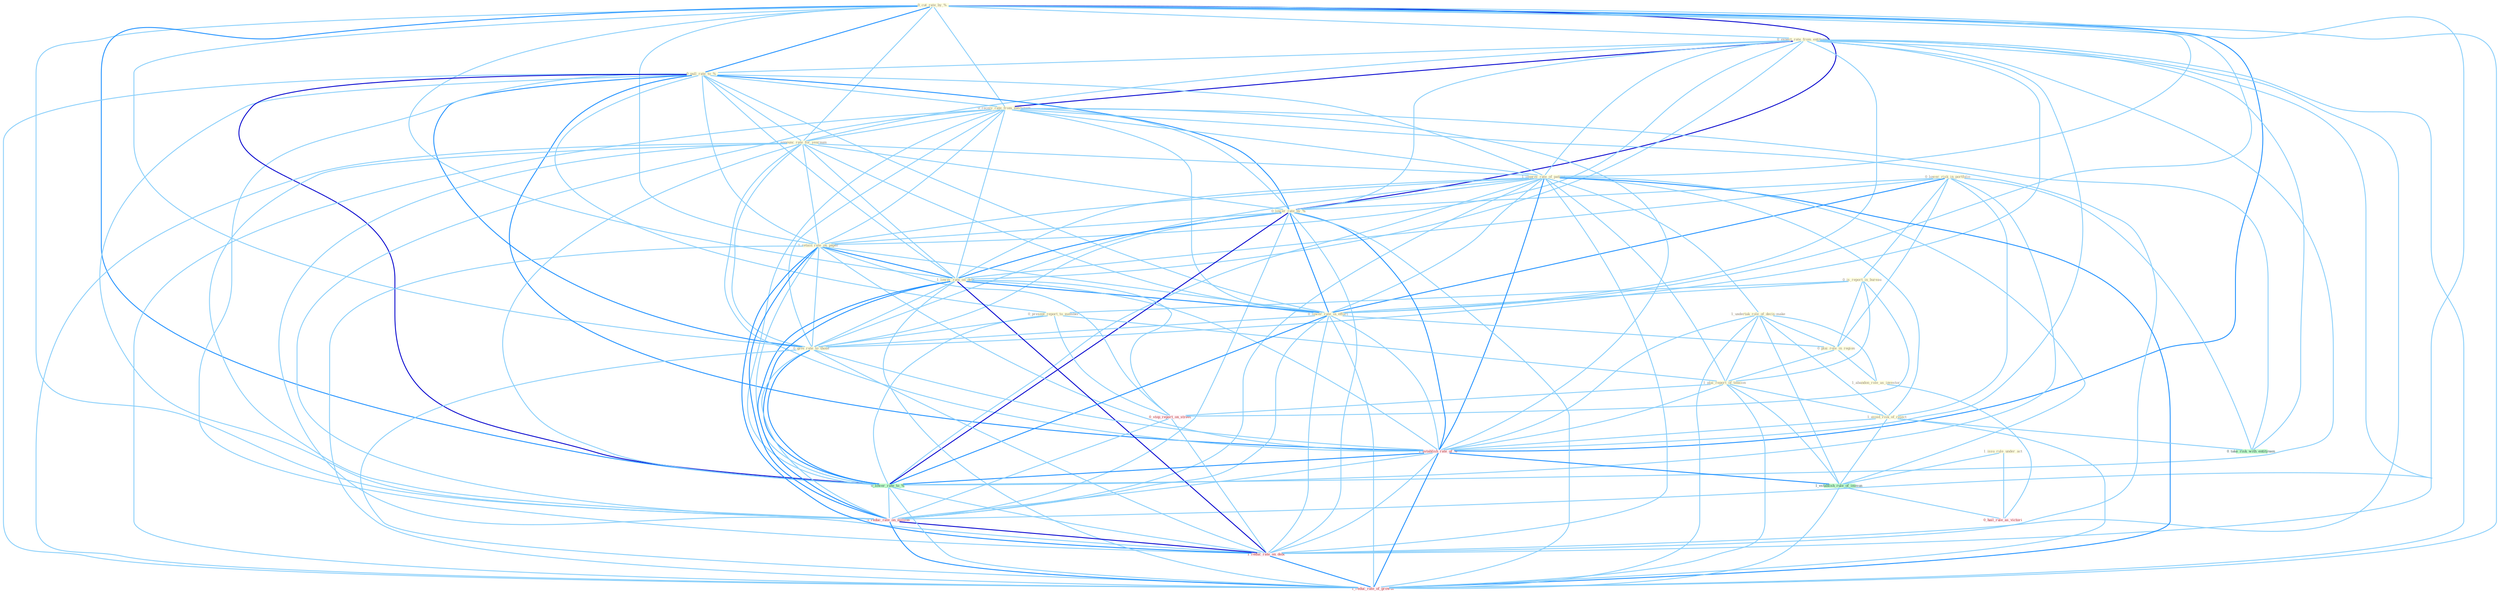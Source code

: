 Graph G{ 
    node
    [shape=polygon,style=filled,width=.5,height=.06,color="#BDFCC9",fixedsize=true,fontsize=4,
    fontcolor="#2f4f4f"];
    {node
    [color="#ffffe0", fontcolor="#8b7d6b"] "0_cut_rate_by_% " "0_expect_rate_from_entitynam " "0_lower_risk_in_portfolio " "0_pull_rate_to_% " "0_receiv_rate_from_entitynam " "0_is_report_in_bureau " "1_announc_rate_for_yearnum " "1_improv_rate_of_patient " "0_lower_rate_by_% " "1_retain_rate_on_paper " "0_present_report_to_member " "1_undertak_role_of_decis-make " "1_lower_rate_on_debt " "1_issu_rule_under_act " "0_lower_rate_in_effort " "0_plai_role_in_region " "1_plai_report_of_tension " "1_abandon_role_as_investor " "0_give_rate_to_those " "1_avoid_risk_of_reject "}
{node [color="#fff0f5", fontcolor="#b22222"] "1_establish_rate_of_% " "0_stop_report_on_street " "0_hail_rule_as_victori " "1_reduc_rate_on_million " "1_reduc_rate_on_debt " "1_reduc_rate_of_growth "}
edge [color="#B0E2FF"];

	"0_cut_rate_by_% " -- "0_expect_rate_from_entitynam " [w="1", color="#87cefa" ];
	"0_cut_rate_by_% " -- "0_pull_rate_to_% " [w="2", color="#1e90ff" , len=0.8];
	"0_cut_rate_by_% " -- "0_receiv_rate_from_entitynam " [w="1", color="#87cefa" ];
	"0_cut_rate_by_% " -- "1_announc_rate_for_yearnum " [w="1", color="#87cefa" ];
	"0_cut_rate_by_% " -- "1_improv_rate_of_patient " [w="1", color="#87cefa" ];
	"0_cut_rate_by_% " -- "0_lower_rate_by_% " [w="3", color="#0000cd" , len=0.6];
	"0_cut_rate_by_% " -- "1_retain_rate_on_paper " [w="1", color="#87cefa" ];
	"0_cut_rate_by_% " -- "1_lower_rate_on_debt " [w="1", color="#87cefa" ];
	"0_cut_rate_by_% " -- "0_lower_rate_in_effort " [w="1", color="#87cefa" ];
	"0_cut_rate_by_% " -- "0_give_rate_to_those " [w="1", color="#87cefa" ];
	"0_cut_rate_by_% " -- "1_establish_rate_of_% " [w="2", color="#1e90ff" , len=0.8];
	"0_cut_rate_by_% " -- "0_lower_rate_to_% " [w="2", color="#1e90ff" , len=0.8];
	"0_cut_rate_by_% " -- "1_reduc_rate_on_million " [w="1", color="#87cefa" ];
	"0_cut_rate_by_% " -- "1_reduc_rate_on_debt " [w="1", color="#87cefa" ];
	"0_cut_rate_by_% " -- "1_reduc_rate_of_growth " [w="1", color="#87cefa" ];
	"0_expect_rate_from_entitynam " -- "0_pull_rate_to_% " [w="1", color="#87cefa" ];
	"0_expect_rate_from_entitynam " -- "0_receiv_rate_from_entitynam " [w="3", color="#0000cd" , len=0.6];
	"0_expect_rate_from_entitynam " -- "1_announc_rate_for_yearnum " [w="1", color="#87cefa" ];
	"0_expect_rate_from_entitynam " -- "1_improv_rate_of_patient " [w="1", color="#87cefa" ];
	"0_expect_rate_from_entitynam " -- "0_lower_rate_by_% " [w="1", color="#87cefa" ];
	"0_expect_rate_from_entitynam " -- "1_retain_rate_on_paper " [w="1", color="#87cefa" ];
	"0_expect_rate_from_entitynam " -- "1_lower_rate_on_debt " [w="1", color="#87cefa" ];
	"0_expect_rate_from_entitynam " -- "0_lower_rate_in_effort " [w="1", color="#87cefa" ];
	"0_expect_rate_from_entitynam " -- "0_give_rate_to_those " [w="1", color="#87cefa" ];
	"0_expect_rate_from_entitynam " -- "1_establish_rate_of_% " [w="1", color="#87cefa" ];
	"0_expect_rate_from_entitynam " -- "0_lower_rate_to_% " [w="1", color="#87cefa" ];
	"0_expect_rate_from_entitynam " -- "1_reduc_rate_on_million " [w="1", color="#87cefa" ];
	"0_expect_rate_from_entitynam " -- "0_take_risk_with_entitynam " [w="1", color="#87cefa" ];
	"0_expect_rate_from_entitynam " -- "1_reduc_rate_on_debt " [w="1", color="#87cefa" ];
	"0_expect_rate_from_entitynam " -- "1_reduc_rate_of_growth " [w="1", color="#87cefa" ];
	"0_lower_risk_in_portfolio " -- "0_is_report_in_bureau " [w="1", color="#87cefa" ];
	"0_lower_risk_in_portfolio " -- "0_lower_rate_by_% " [w="1", color="#87cefa" ];
	"0_lower_risk_in_portfolio " -- "1_lower_rate_on_debt " [w="1", color="#87cefa" ];
	"0_lower_risk_in_portfolio " -- "0_lower_rate_in_effort " [w="2", color="#1e90ff" , len=0.8];
	"0_lower_risk_in_portfolio " -- "0_plai_role_in_region " [w="1", color="#87cefa" ];
	"0_lower_risk_in_portfolio " -- "1_avoid_risk_of_reject " [w="1", color="#87cefa" ];
	"0_lower_risk_in_portfolio " -- "0_lower_rate_to_% " [w="1", color="#87cefa" ];
	"0_lower_risk_in_portfolio " -- "0_take_risk_with_entitynam " [w="1", color="#87cefa" ];
	"0_pull_rate_to_% " -- "0_receiv_rate_from_entitynam " [w="1", color="#87cefa" ];
	"0_pull_rate_to_% " -- "1_announc_rate_for_yearnum " [w="1", color="#87cefa" ];
	"0_pull_rate_to_% " -- "1_improv_rate_of_patient " [w="1", color="#87cefa" ];
	"0_pull_rate_to_% " -- "0_lower_rate_by_% " [w="2", color="#1e90ff" , len=0.8];
	"0_pull_rate_to_% " -- "1_retain_rate_on_paper " [w="1", color="#87cefa" ];
	"0_pull_rate_to_% " -- "0_present_report_to_member " [w="1", color="#87cefa" ];
	"0_pull_rate_to_% " -- "1_lower_rate_on_debt " [w="1", color="#87cefa" ];
	"0_pull_rate_to_% " -- "0_lower_rate_in_effort " [w="1", color="#87cefa" ];
	"0_pull_rate_to_% " -- "0_give_rate_to_those " [w="2", color="#1e90ff" , len=0.8];
	"0_pull_rate_to_% " -- "1_establish_rate_of_% " [w="2", color="#1e90ff" , len=0.8];
	"0_pull_rate_to_% " -- "0_lower_rate_to_% " [w="3", color="#0000cd" , len=0.6];
	"0_pull_rate_to_% " -- "1_reduc_rate_on_million " [w="1", color="#87cefa" ];
	"0_pull_rate_to_% " -- "1_reduc_rate_on_debt " [w="1", color="#87cefa" ];
	"0_pull_rate_to_% " -- "1_reduc_rate_of_growth " [w="1", color="#87cefa" ];
	"0_receiv_rate_from_entitynam " -- "1_announc_rate_for_yearnum " [w="1", color="#87cefa" ];
	"0_receiv_rate_from_entitynam " -- "1_improv_rate_of_patient " [w="1", color="#87cefa" ];
	"0_receiv_rate_from_entitynam " -- "0_lower_rate_by_% " [w="1", color="#87cefa" ];
	"0_receiv_rate_from_entitynam " -- "1_retain_rate_on_paper " [w="1", color="#87cefa" ];
	"0_receiv_rate_from_entitynam " -- "1_lower_rate_on_debt " [w="1", color="#87cefa" ];
	"0_receiv_rate_from_entitynam " -- "0_lower_rate_in_effort " [w="1", color="#87cefa" ];
	"0_receiv_rate_from_entitynam " -- "0_give_rate_to_those " [w="1", color="#87cefa" ];
	"0_receiv_rate_from_entitynam " -- "1_establish_rate_of_% " [w="1", color="#87cefa" ];
	"0_receiv_rate_from_entitynam " -- "0_lower_rate_to_% " [w="1", color="#87cefa" ];
	"0_receiv_rate_from_entitynam " -- "1_reduc_rate_on_million " [w="1", color="#87cefa" ];
	"0_receiv_rate_from_entitynam " -- "0_take_risk_with_entitynam " [w="1", color="#87cefa" ];
	"0_receiv_rate_from_entitynam " -- "1_reduc_rate_on_debt " [w="1", color="#87cefa" ];
	"0_receiv_rate_from_entitynam " -- "1_reduc_rate_of_growth " [w="1", color="#87cefa" ];
	"0_is_report_in_bureau " -- "0_present_report_to_member " [w="1", color="#87cefa" ];
	"0_is_report_in_bureau " -- "0_lower_rate_in_effort " [w="1", color="#87cefa" ];
	"0_is_report_in_bureau " -- "0_plai_role_in_region " [w="1", color="#87cefa" ];
	"0_is_report_in_bureau " -- "1_plai_report_of_tension " [w="1", color="#87cefa" ];
	"0_is_report_in_bureau " -- "0_stop_report_on_street " [w="1", color="#87cefa" ];
	"1_announc_rate_for_yearnum " -- "1_improv_rate_of_patient " [w="1", color="#87cefa" ];
	"1_announc_rate_for_yearnum " -- "0_lower_rate_by_% " [w="1", color="#87cefa" ];
	"1_announc_rate_for_yearnum " -- "1_retain_rate_on_paper " [w="1", color="#87cefa" ];
	"1_announc_rate_for_yearnum " -- "1_lower_rate_on_debt " [w="1", color="#87cefa" ];
	"1_announc_rate_for_yearnum " -- "0_lower_rate_in_effort " [w="1", color="#87cefa" ];
	"1_announc_rate_for_yearnum " -- "0_give_rate_to_those " [w="1", color="#87cefa" ];
	"1_announc_rate_for_yearnum " -- "1_establish_rate_of_% " [w="1", color="#87cefa" ];
	"1_announc_rate_for_yearnum " -- "0_lower_rate_to_% " [w="1", color="#87cefa" ];
	"1_announc_rate_for_yearnum " -- "1_reduc_rate_on_million " [w="1", color="#87cefa" ];
	"1_announc_rate_for_yearnum " -- "1_reduc_rate_on_debt " [w="1", color="#87cefa" ];
	"1_announc_rate_for_yearnum " -- "1_reduc_rate_of_growth " [w="1", color="#87cefa" ];
	"1_improv_rate_of_patient " -- "0_lower_rate_by_% " [w="1", color="#87cefa" ];
	"1_improv_rate_of_patient " -- "1_retain_rate_on_paper " [w="1", color="#87cefa" ];
	"1_improv_rate_of_patient " -- "1_undertak_role_of_decis-make " [w="1", color="#87cefa" ];
	"1_improv_rate_of_patient " -- "1_lower_rate_on_debt " [w="1", color="#87cefa" ];
	"1_improv_rate_of_patient " -- "0_lower_rate_in_effort " [w="1", color="#87cefa" ];
	"1_improv_rate_of_patient " -- "1_plai_report_of_tension " [w="1", color="#87cefa" ];
	"1_improv_rate_of_patient " -- "0_give_rate_to_those " [w="1", color="#87cefa" ];
	"1_improv_rate_of_patient " -- "1_avoid_risk_of_reject " [w="1", color="#87cefa" ];
	"1_improv_rate_of_patient " -- "1_establish_rate_of_% " [w="2", color="#1e90ff" , len=0.8];
	"1_improv_rate_of_patient " -- "0_lower_rate_to_% " [w="1", color="#87cefa" ];
	"1_improv_rate_of_patient " -- "1_establish_rule_of_immun " [w="1", color="#87cefa" ];
	"1_improv_rate_of_patient " -- "1_reduc_rate_on_million " [w="1", color="#87cefa" ];
	"1_improv_rate_of_patient " -- "1_reduc_rate_on_debt " [w="1", color="#87cefa" ];
	"1_improv_rate_of_patient " -- "1_reduc_rate_of_growth " [w="2", color="#1e90ff" , len=0.8];
	"0_lower_rate_by_% " -- "1_retain_rate_on_paper " [w="1", color="#87cefa" ];
	"0_lower_rate_by_% " -- "1_lower_rate_on_debt " [w="2", color="#1e90ff" , len=0.8];
	"0_lower_rate_by_% " -- "0_lower_rate_in_effort " [w="2", color="#1e90ff" , len=0.8];
	"0_lower_rate_by_% " -- "0_give_rate_to_those " [w="1", color="#87cefa" ];
	"0_lower_rate_by_% " -- "1_establish_rate_of_% " [w="2", color="#1e90ff" , len=0.8];
	"0_lower_rate_by_% " -- "0_lower_rate_to_% " [w="3", color="#0000cd" , len=0.6];
	"0_lower_rate_by_% " -- "1_reduc_rate_on_million " [w="1", color="#87cefa" ];
	"0_lower_rate_by_% " -- "1_reduc_rate_on_debt " [w="1", color="#87cefa" ];
	"0_lower_rate_by_% " -- "1_reduc_rate_of_growth " [w="1", color="#87cefa" ];
	"1_retain_rate_on_paper " -- "1_lower_rate_on_debt " [w="2", color="#1e90ff" , len=0.8];
	"1_retain_rate_on_paper " -- "0_lower_rate_in_effort " [w="1", color="#87cefa" ];
	"1_retain_rate_on_paper " -- "0_give_rate_to_those " [w="1", color="#87cefa" ];
	"1_retain_rate_on_paper " -- "1_establish_rate_of_% " [w="1", color="#87cefa" ];
	"1_retain_rate_on_paper " -- "0_lower_rate_to_% " [w="1", color="#87cefa" ];
	"1_retain_rate_on_paper " -- "0_stop_report_on_street " [w="1", color="#87cefa" ];
	"1_retain_rate_on_paper " -- "1_reduc_rate_on_million " [w="2", color="#1e90ff" , len=0.8];
	"1_retain_rate_on_paper " -- "1_reduc_rate_on_debt " [w="2", color="#1e90ff" , len=0.8];
	"1_retain_rate_on_paper " -- "1_reduc_rate_of_growth " [w="1", color="#87cefa" ];
	"0_present_report_to_member " -- "1_plai_report_of_tension " [w="1", color="#87cefa" ];
	"0_present_report_to_member " -- "0_give_rate_to_those " [w="1", color="#87cefa" ];
	"0_present_report_to_member " -- "0_lower_rate_to_% " [w="1", color="#87cefa" ];
	"0_present_report_to_member " -- "0_stop_report_on_street " [w="1", color="#87cefa" ];
	"1_undertak_role_of_decis-make " -- "0_plai_role_in_region " [w="1", color="#87cefa" ];
	"1_undertak_role_of_decis-make " -- "1_plai_report_of_tension " [w="1", color="#87cefa" ];
	"1_undertak_role_of_decis-make " -- "1_abandon_role_as_investor " [w="1", color="#87cefa" ];
	"1_undertak_role_of_decis-make " -- "1_avoid_risk_of_reject " [w="1", color="#87cefa" ];
	"1_undertak_role_of_decis-make " -- "1_establish_rate_of_% " [w="1", color="#87cefa" ];
	"1_undertak_role_of_decis-make " -- "1_establish_rule_of_immun " [w="1", color="#87cefa" ];
	"1_undertak_role_of_decis-make " -- "1_reduc_rate_of_growth " [w="1", color="#87cefa" ];
	"1_lower_rate_on_debt " -- "0_lower_rate_in_effort " [w="2", color="#1e90ff" , len=0.8];
	"1_lower_rate_on_debt " -- "0_give_rate_to_those " [w="1", color="#87cefa" ];
	"1_lower_rate_on_debt " -- "1_establish_rate_of_% " [w="1", color="#87cefa" ];
	"1_lower_rate_on_debt " -- "0_lower_rate_to_% " [w="2", color="#1e90ff" , len=0.8];
	"1_lower_rate_on_debt " -- "0_stop_report_on_street " [w="1", color="#87cefa" ];
	"1_lower_rate_on_debt " -- "1_reduc_rate_on_million " [w="2", color="#1e90ff" , len=0.8];
	"1_lower_rate_on_debt " -- "1_reduc_rate_on_debt " [w="3", color="#0000cd" , len=0.6];
	"1_lower_rate_on_debt " -- "1_reduc_rate_of_growth " [w="1", color="#87cefa" ];
	"1_issu_rule_under_act " -- "1_establish_rule_of_immun " [w="1", color="#87cefa" ];
	"1_issu_rule_under_act " -- "0_hail_rule_as_victori " [w="1", color="#87cefa" ];
	"0_lower_rate_in_effort " -- "0_plai_role_in_region " [w="1", color="#87cefa" ];
	"0_lower_rate_in_effort " -- "0_give_rate_to_those " [w="1", color="#87cefa" ];
	"0_lower_rate_in_effort " -- "1_establish_rate_of_% " [w="1", color="#87cefa" ];
	"0_lower_rate_in_effort " -- "0_lower_rate_to_% " [w="2", color="#1e90ff" , len=0.8];
	"0_lower_rate_in_effort " -- "1_reduc_rate_on_million " [w="1", color="#87cefa" ];
	"0_lower_rate_in_effort " -- "1_reduc_rate_on_debt " [w="1", color="#87cefa" ];
	"0_lower_rate_in_effort " -- "1_reduc_rate_of_growth " [w="1", color="#87cefa" ];
	"0_plai_role_in_region " -- "1_plai_report_of_tension " [w="1", color="#87cefa" ];
	"0_plai_role_in_region " -- "1_abandon_role_as_investor " [w="1", color="#87cefa" ];
	"1_plai_report_of_tension " -- "1_avoid_risk_of_reject " [w="1", color="#87cefa" ];
	"1_plai_report_of_tension " -- "1_establish_rate_of_% " [w="1", color="#87cefa" ];
	"1_plai_report_of_tension " -- "1_establish_rule_of_immun " [w="1", color="#87cefa" ];
	"1_plai_report_of_tension " -- "0_stop_report_on_street " [w="1", color="#87cefa" ];
	"1_plai_report_of_tension " -- "1_reduc_rate_of_growth " [w="1", color="#87cefa" ];
	"1_abandon_role_as_investor " -- "0_hail_rule_as_victori " [w="1", color="#87cefa" ];
	"0_give_rate_to_those " -- "1_establish_rate_of_% " [w="1", color="#87cefa" ];
	"0_give_rate_to_those " -- "0_lower_rate_to_% " [w="2", color="#1e90ff" , len=0.8];
	"0_give_rate_to_those " -- "1_reduc_rate_on_million " [w="1", color="#87cefa" ];
	"0_give_rate_to_those " -- "1_reduc_rate_on_debt " [w="1", color="#87cefa" ];
	"0_give_rate_to_those " -- "1_reduc_rate_of_growth " [w="1", color="#87cefa" ];
	"1_avoid_risk_of_reject " -- "1_establish_rate_of_% " [w="1", color="#87cefa" ];
	"1_avoid_risk_of_reject " -- "1_establish_rule_of_immun " [w="1", color="#87cefa" ];
	"1_avoid_risk_of_reject " -- "0_take_risk_with_entitynam " [w="1", color="#87cefa" ];
	"1_avoid_risk_of_reject " -- "1_reduc_rate_of_growth " [w="1", color="#87cefa" ];
	"1_establish_rate_of_% " -- "0_lower_rate_to_% " [w="2", color="#1e90ff" , len=0.8];
	"1_establish_rate_of_% " -- "1_establish_rule_of_immun " [w="2", color="#1e90ff" , len=0.8];
	"1_establish_rate_of_% " -- "1_reduc_rate_on_million " [w="1", color="#87cefa" ];
	"1_establish_rate_of_% " -- "1_reduc_rate_on_debt " [w="1", color="#87cefa" ];
	"1_establish_rate_of_% " -- "1_reduc_rate_of_growth " [w="2", color="#1e90ff" , len=0.8];
	"0_lower_rate_to_% " -- "1_reduc_rate_on_million " [w="1", color="#87cefa" ];
	"0_lower_rate_to_% " -- "1_reduc_rate_on_debt " [w="1", color="#87cefa" ];
	"0_lower_rate_to_% " -- "1_reduc_rate_of_growth " [w="1", color="#87cefa" ];
	"1_establish_rule_of_immun " -- "0_hail_rule_as_victori " [w="1", color="#87cefa" ];
	"1_establish_rule_of_immun " -- "1_reduc_rate_of_growth " [w="1", color="#87cefa" ];
	"0_stop_report_on_street " -- "1_reduc_rate_on_million " [w="1", color="#87cefa" ];
	"0_stop_report_on_street " -- "1_reduc_rate_on_debt " [w="1", color="#87cefa" ];
	"1_reduc_rate_on_million " -- "1_reduc_rate_on_debt " [w="3", color="#0000cd" , len=0.6];
	"1_reduc_rate_on_million " -- "1_reduc_rate_of_growth " [w="2", color="#1e90ff" , len=0.8];
	"1_reduc_rate_on_debt " -- "1_reduc_rate_of_growth " [w="2", color="#1e90ff" , len=0.8];
}